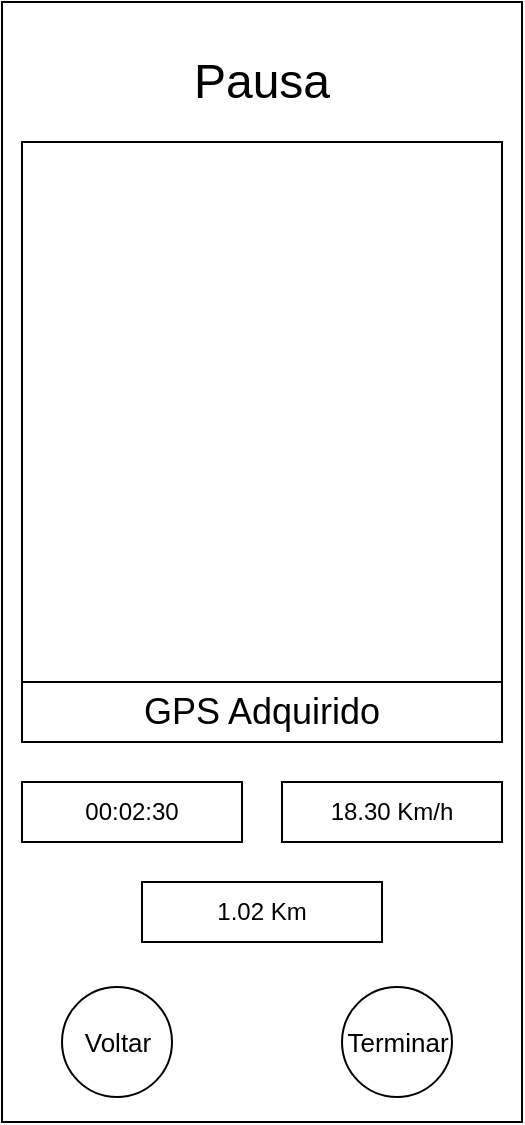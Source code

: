 <mxfile version="15.3.8" type="device"><diagram id="Ympfw6TDAeUIQg3aviYp" name="Page-1"><mxGraphModel dx="1422" dy="794" grid="1" gridSize="10" guides="1" tooltips="1" connect="1" arrows="1" fold="1" page="1" pageScale="1" pageWidth="827" pageHeight="1169" math="0" shadow="0"><root><mxCell id="0"/><mxCell id="1" parent="0"/><mxCell id="stZKdTDXSeTJPusdR-f_-1" value="" style="rounded=0;whiteSpace=wrap;html=1;" parent="1" vertex="1"><mxGeometry x="40" y="40" width="260" height="560" as="geometry"/></mxCell><mxCell id="stZKdTDXSeTJPusdR-f_-14" value="&lt;font style=&quot;font-size: 18px&quot;&gt;GPS Adquirido&lt;/font&gt;" style="rounded=0;whiteSpace=wrap;html=1;align=center;" parent="1" vertex="1"><mxGeometry x="50" y="380" width="240" height="30" as="geometry"/></mxCell><mxCell id="GOVpLha1Pa8c-CNVcwbZ-1" value="" style="ellipse;whiteSpace=wrap;html=1;aspect=fixed;" parent="1" vertex="1"><mxGeometry x="70" y="532.5" width="55" height="55" as="geometry"/></mxCell><mxCell id="GOVpLha1Pa8c-CNVcwbZ-2" value="" style="rounded=0;whiteSpace=wrap;html=1;" parent="1" vertex="1"><mxGeometry x="50" y="110" width="240" height="270" as="geometry"/></mxCell><mxCell id="GOVpLha1Pa8c-CNVcwbZ-3" value="&lt;font style=&quot;font-size: 13px&quot;&gt;Voltar&lt;/font&gt;" style="text;html=1;strokeColor=none;fillColor=none;align=center;verticalAlign=middle;whiteSpace=wrap;rounded=0;" parent="1" vertex="1"><mxGeometry x="77.5" y="550" width="40" height="20" as="geometry"/></mxCell><mxCell id="eB7r94q975lbdKvKn-rO-1" value="" style="ellipse;whiteSpace=wrap;html=1;aspect=fixed;" vertex="1" parent="1"><mxGeometry x="210" y="532.5" width="55" height="55" as="geometry"/></mxCell><mxCell id="eB7r94q975lbdKvKn-rO-2" value="&lt;font style=&quot;font-size: 13px&quot;&gt;Terminar&lt;/font&gt;" style="text;html=1;strokeColor=none;fillColor=none;align=center;verticalAlign=middle;whiteSpace=wrap;rounded=0;" vertex="1" parent="1"><mxGeometry x="217.5" y="550" width="40" height="20" as="geometry"/></mxCell><mxCell id="eB7r94q975lbdKvKn-rO-3" value="&lt;font style=&quot;font-size: 24px&quot;&gt;Pausa&lt;/font&gt;" style="text;html=1;strokeColor=none;fillColor=none;align=center;verticalAlign=middle;whiteSpace=wrap;rounded=0;" vertex="1" parent="1"><mxGeometry x="90" y="70" width="160" height="20" as="geometry"/></mxCell><mxCell id="eB7r94q975lbdKvKn-rO-5" value="00:02:30" style="rounded=0;whiteSpace=wrap;html=1;" vertex="1" parent="1"><mxGeometry x="50" y="430" width="110" height="30" as="geometry"/></mxCell><mxCell id="eB7r94q975lbdKvKn-rO-6" value="18.30 Km/h" style="rounded=0;whiteSpace=wrap;html=1;" vertex="1" parent="1"><mxGeometry x="180" y="430" width="110" height="30" as="geometry"/></mxCell><mxCell id="eB7r94q975lbdKvKn-rO-7" value="1.02 Km" style="rounded=0;whiteSpace=wrap;html=1;" vertex="1" parent="1"><mxGeometry x="110" y="480" width="120" height="30" as="geometry"/></mxCell></root></mxGraphModel></diagram></mxfile>